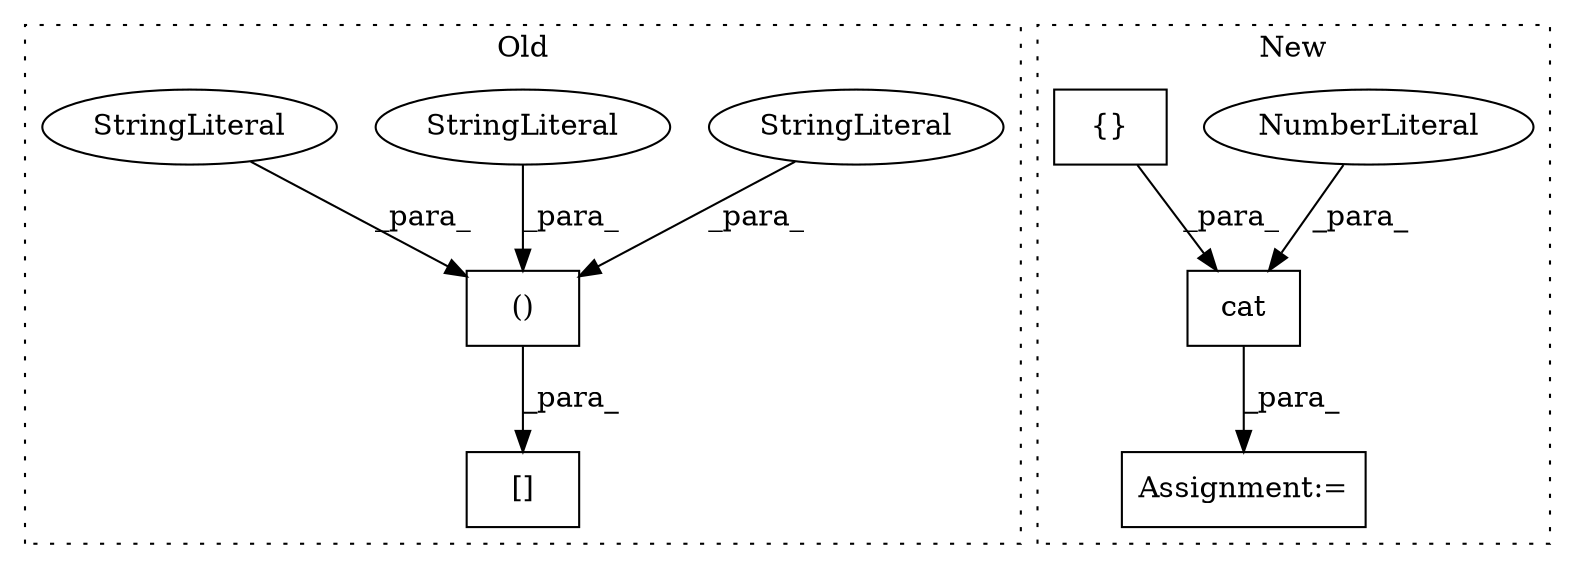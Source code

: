 digraph G {
subgraph cluster0 {
1 [label="()" a="106" s="2254" l="108" shape="box"];
5 [label="[]" a="2" s="2239,2362" l="15,2" shape="box"];
6 [label="StringLiteral" a="45" s="2288" l="16" shape="ellipse"];
7 [label="StringLiteral" a="45" s="2346" l="16" shape="ellipse"];
8 [label="StringLiteral" a="45" s="2317" l="16" shape="ellipse"];
label = "Old";
style="dotted";
}
subgraph cluster1 {
2 [label="cat" a="32" s="2792,2806" l="4,1" shape="box"];
3 [label="Assignment:=" a="7" s="2785" l="1" shape="box"];
4 [label="NumberLiteral" a="34" s="2805" l="1" shape="ellipse"];
9 [label="{}" a="4" s="2366" l="2" shape="box"];
label = "New";
style="dotted";
}
1 -> 5 [label="_para_"];
2 -> 3 [label="_para_"];
4 -> 2 [label="_para_"];
6 -> 1 [label="_para_"];
7 -> 1 [label="_para_"];
8 -> 1 [label="_para_"];
9 -> 2 [label="_para_"];
}